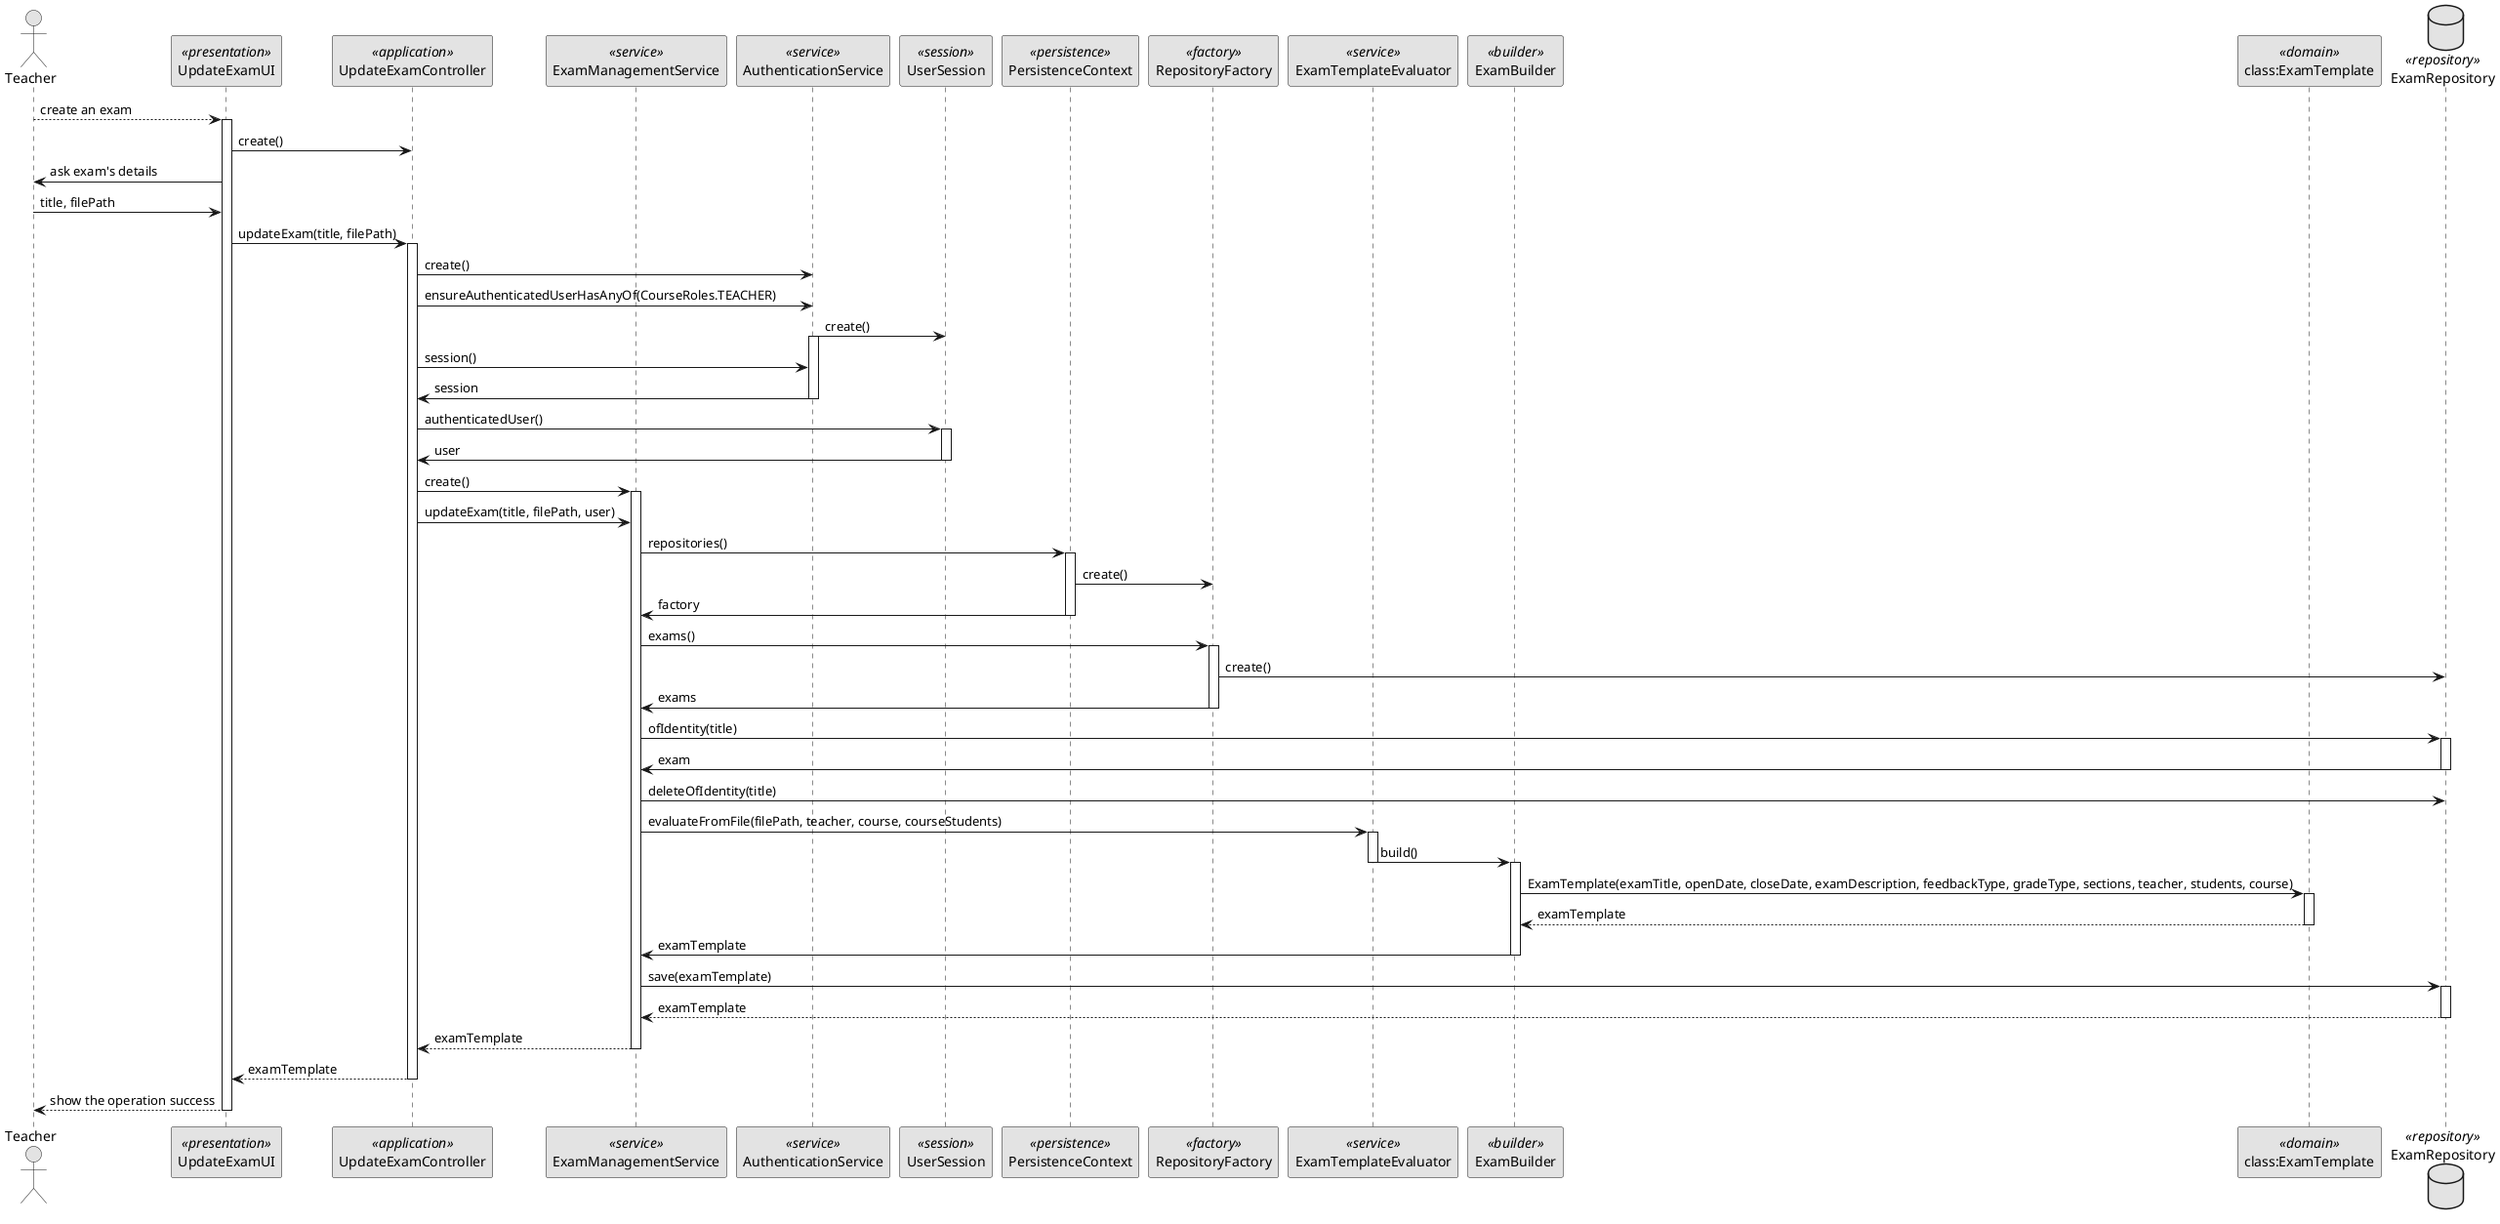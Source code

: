 @startuml
skinparam monochrome true
skinparam packageStyle rect
skinparam defaultFontName FG Virgil
skinparam shadowing false

actor Teacher as Actor
participant UpdateExamUI as UI <<presentation>>
participant UpdateExamController as Controller <<application>>
participant ExamManagementService as Service <<service>>
participant AuthenticationService as Autzh <<service>>
participant UserSession as UserSession <<session>>
participant PersistenceContext as Context <<persistence>>
participant RepositoryFactory as Factory <<factory>>
participant ExamTemplateEvaluator as Evaluator <<service>>
participant ExamBuilder as Builder <<builder>>
participant "class:ExamTemplate" as Exam <<domain>>
database ExamRepository as Repository <<repository>>

Actor --> UI : create an exam

activate UI
UI -> Controller : create()
UI -> Actor : ask exam's details
Actor -> UI : title, filePath
UI -> Controller : updateExam(title, filePath)

activate Controller
Controller -> Autzh : create()
Controller -> Autzh : ensureAuthenticatedUserHasAnyOf(CourseRoles.TEACHER)
Autzh -> UserSession : create()

activate Autzh
Controller -> Autzh : session()
Autzh -> Controller : session
deactivate Autzh

Controller -> UserSession : authenticatedUser()
activate UserSession
UserSession -> Controller : user
deactivate UserSession

Controller -> Service : create()
activate Service
Controller -> Service : updateExam(title, filePath, user)

Service -> Context : repositories()
activate Context
Context -> Factory : create()
Context -> Service : factory
deactivate Context

Service -> Factory : exams()
activate Factory
Factory -> Repository : create()
Factory -> Service : exams
deactivate Factory
Service -> Repository : ofIdentity(title)
activate Repository
Repository -> Service : exam
deactivate Repository
Service -> Repository : deleteOfIdentity(title)
Service -> Evaluator : evaluateFromFile(filePath, teacher, course, courseStudents)
activate Evaluator
Evaluator -> Builder : build()
deactivate Evaluator
activate Builder
Builder -> Exam : ExamTemplate(examTitle, openDate, closeDate, examDescription, feedbackType, gradeType, sections, teacher, students, course)
activate Exam
Exam --> Builder : examTemplate
deactivate Exam
Builder -> Service : examTemplate
deactivate Builder

Service -> Repository : save(examTemplate)

activate Repository
Repository --> Service : examTemplate
deactivate Repository

Service --> Controller : examTemplate
deactivate Service

Controller --> UI : examTemplate
deactivate Controller

UI --> Actor : show the operation success

deactivate UI

@enduml